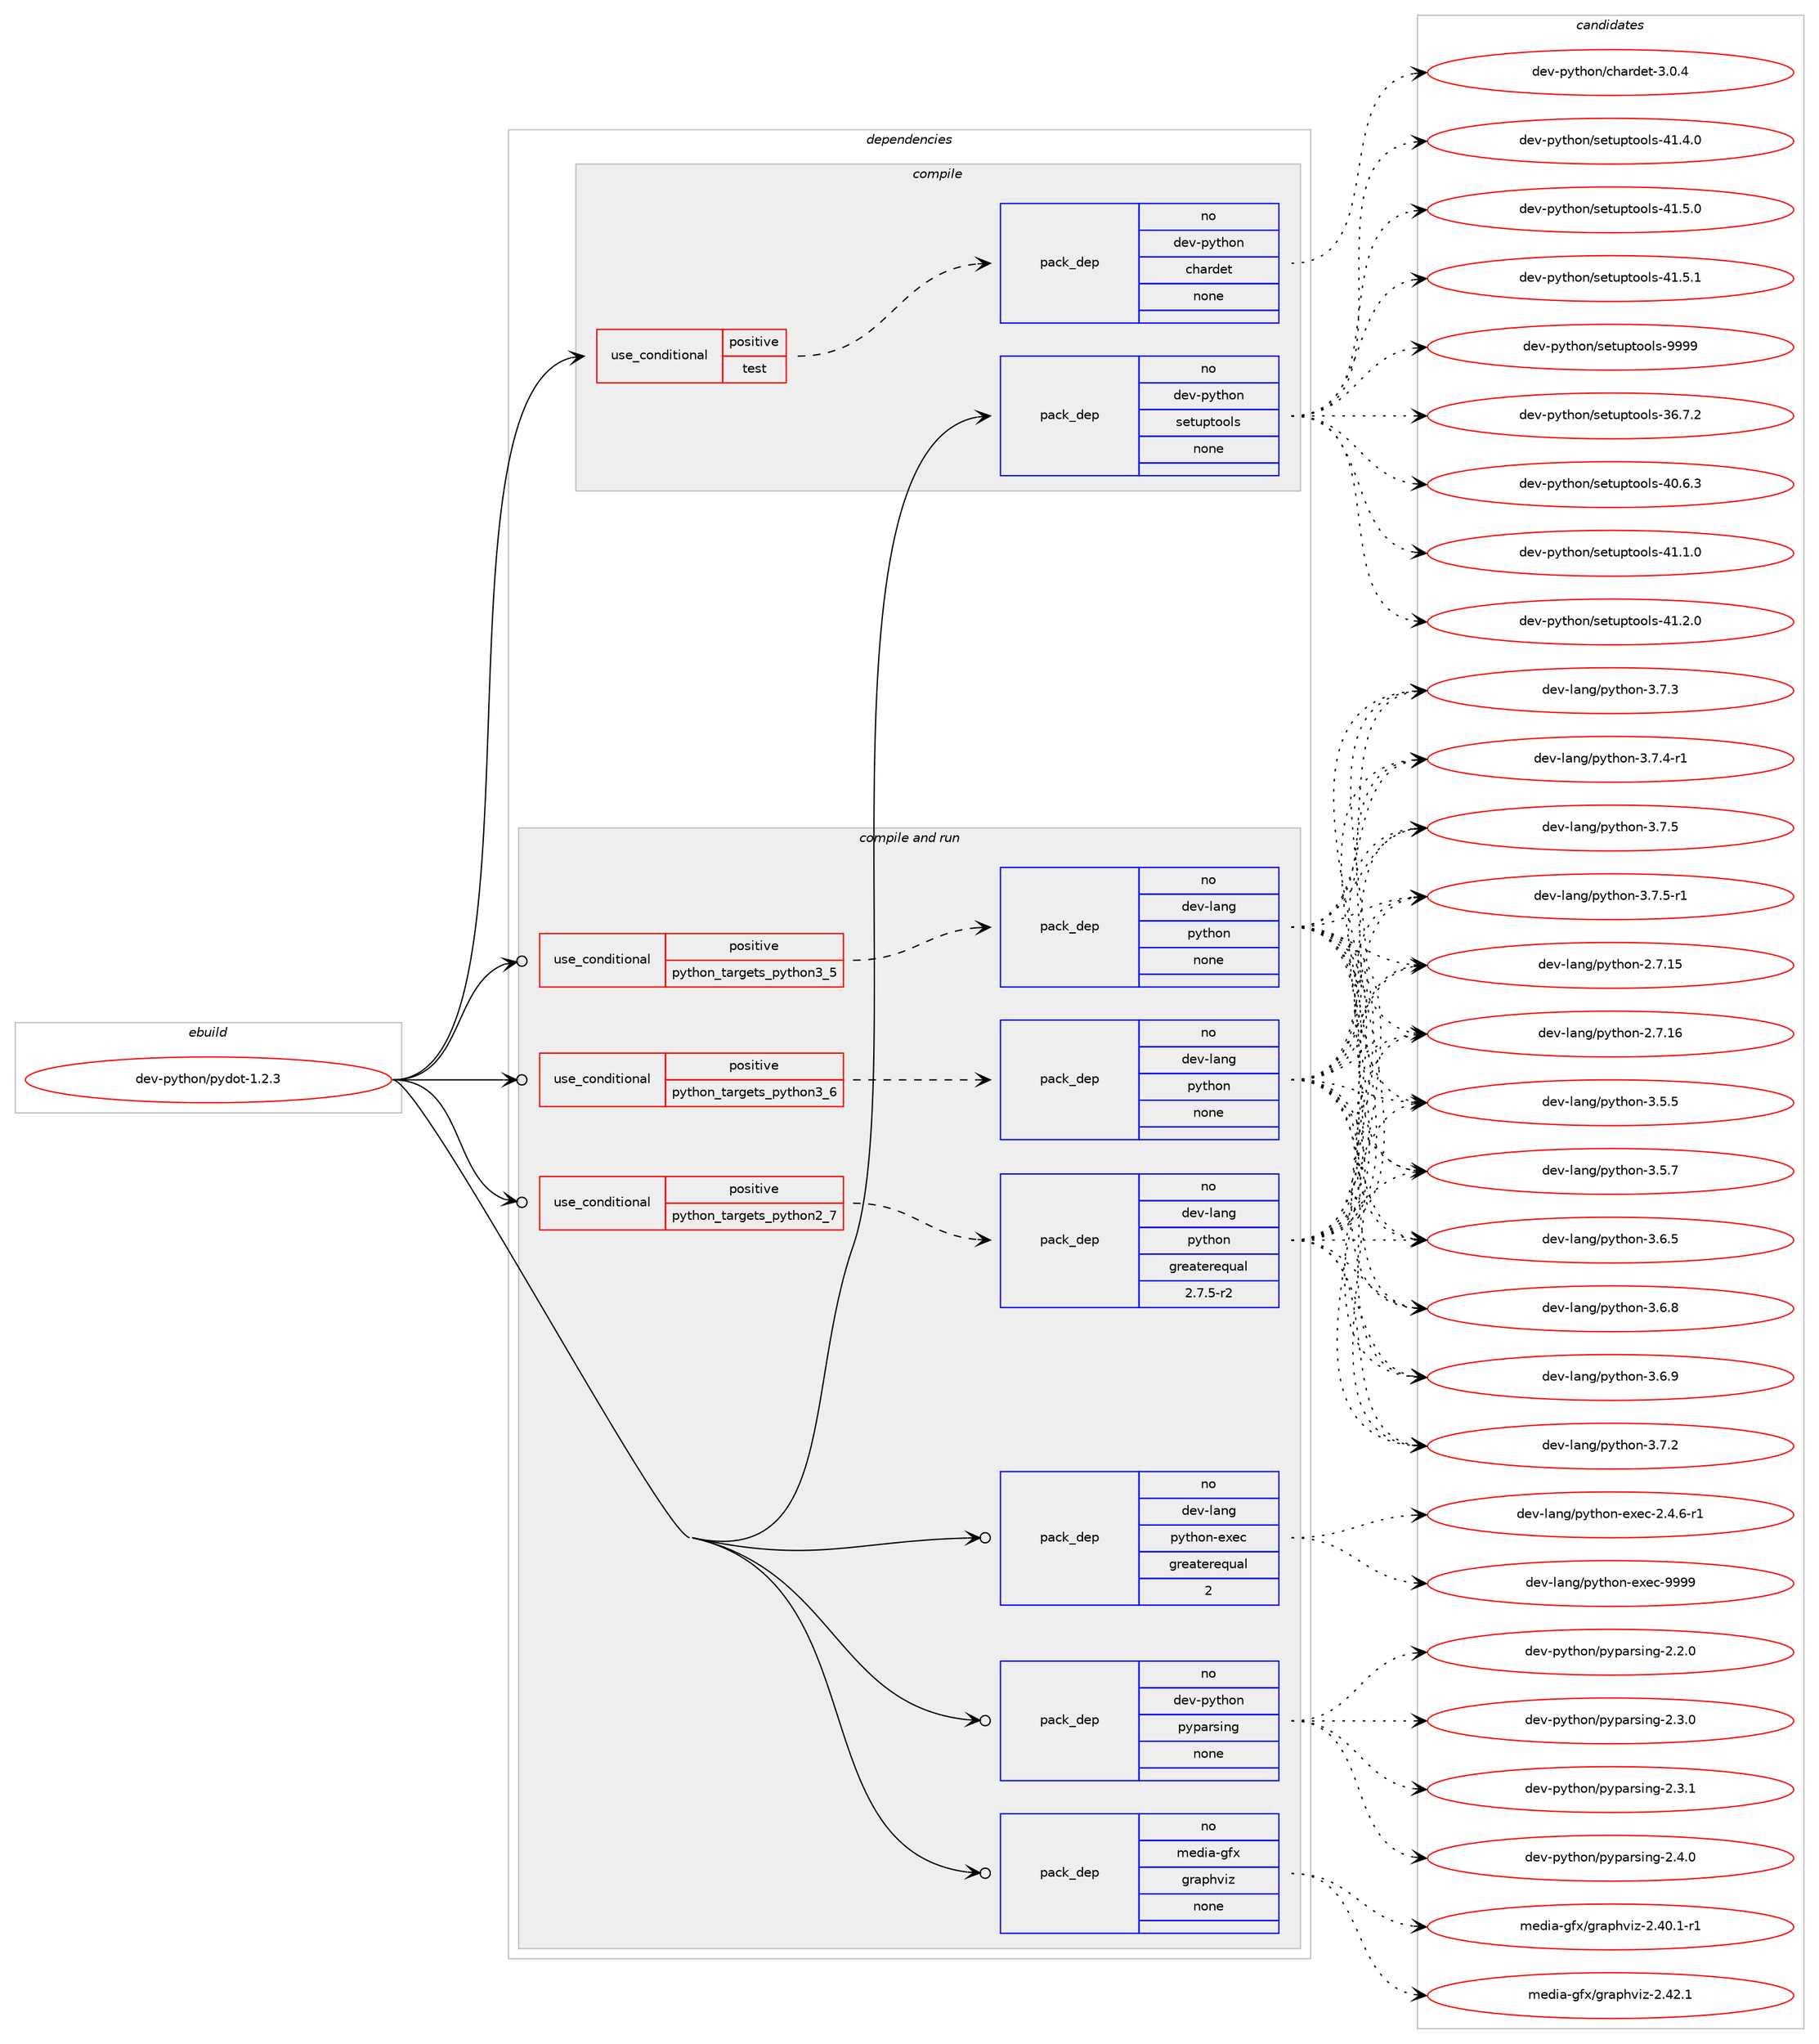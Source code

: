 digraph prolog {

# *************
# Graph options
# *************

newrank=true;
concentrate=true;
compound=true;
graph [rankdir=LR,fontname=Helvetica,fontsize=10,ranksep=1.5];#, ranksep=2.5, nodesep=0.2];
edge  [arrowhead=vee];
node  [fontname=Helvetica,fontsize=10];

# **********
# The ebuild
# **********

subgraph cluster_leftcol {
color=gray;
rank=same;
label=<<i>ebuild</i>>;
id [label="dev-python/pydot-1.2.3", color=red, width=4, href="../dev-python/pydot-1.2.3.svg"];
}

# ****************
# The dependencies
# ****************

subgraph cluster_midcol {
color=gray;
label=<<i>dependencies</i>>;
subgraph cluster_compile {
fillcolor="#eeeeee";
style=filled;
label=<<i>compile</i>>;
subgraph cond145697 {
dependency625342 [label=<<TABLE BORDER="0" CELLBORDER="1" CELLSPACING="0" CELLPADDING="4"><TR><TD ROWSPAN="3" CELLPADDING="10">use_conditional</TD></TR><TR><TD>positive</TD></TR><TR><TD>test</TD></TR></TABLE>>, shape=none, color=red];
subgraph pack467801 {
dependency625343 [label=<<TABLE BORDER="0" CELLBORDER="1" CELLSPACING="0" CELLPADDING="4" WIDTH="220"><TR><TD ROWSPAN="6" CELLPADDING="30">pack_dep</TD></TR><TR><TD WIDTH="110">no</TD></TR><TR><TD>dev-python</TD></TR><TR><TD>chardet</TD></TR><TR><TD>none</TD></TR><TR><TD></TD></TR></TABLE>>, shape=none, color=blue];
}
dependency625342:e -> dependency625343:w [weight=20,style="dashed",arrowhead="vee"];
}
id:e -> dependency625342:w [weight=20,style="solid",arrowhead="vee"];
subgraph pack467802 {
dependency625344 [label=<<TABLE BORDER="0" CELLBORDER="1" CELLSPACING="0" CELLPADDING="4" WIDTH="220"><TR><TD ROWSPAN="6" CELLPADDING="30">pack_dep</TD></TR><TR><TD WIDTH="110">no</TD></TR><TR><TD>dev-python</TD></TR><TR><TD>setuptools</TD></TR><TR><TD>none</TD></TR><TR><TD></TD></TR></TABLE>>, shape=none, color=blue];
}
id:e -> dependency625344:w [weight=20,style="solid",arrowhead="vee"];
}
subgraph cluster_compileandrun {
fillcolor="#eeeeee";
style=filled;
label=<<i>compile and run</i>>;
subgraph cond145698 {
dependency625345 [label=<<TABLE BORDER="0" CELLBORDER="1" CELLSPACING="0" CELLPADDING="4"><TR><TD ROWSPAN="3" CELLPADDING="10">use_conditional</TD></TR><TR><TD>positive</TD></TR><TR><TD>python_targets_python2_7</TD></TR></TABLE>>, shape=none, color=red];
subgraph pack467803 {
dependency625346 [label=<<TABLE BORDER="0" CELLBORDER="1" CELLSPACING="0" CELLPADDING="4" WIDTH="220"><TR><TD ROWSPAN="6" CELLPADDING="30">pack_dep</TD></TR><TR><TD WIDTH="110">no</TD></TR><TR><TD>dev-lang</TD></TR><TR><TD>python</TD></TR><TR><TD>greaterequal</TD></TR><TR><TD>2.7.5-r2</TD></TR></TABLE>>, shape=none, color=blue];
}
dependency625345:e -> dependency625346:w [weight=20,style="dashed",arrowhead="vee"];
}
id:e -> dependency625345:w [weight=20,style="solid",arrowhead="odotvee"];
subgraph cond145699 {
dependency625347 [label=<<TABLE BORDER="0" CELLBORDER="1" CELLSPACING="0" CELLPADDING="4"><TR><TD ROWSPAN="3" CELLPADDING="10">use_conditional</TD></TR><TR><TD>positive</TD></TR><TR><TD>python_targets_python3_5</TD></TR></TABLE>>, shape=none, color=red];
subgraph pack467804 {
dependency625348 [label=<<TABLE BORDER="0" CELLBORDER="1" CELLSPACING="0" CELLPADDING="4" WIDTH="220"><TR><TD ROWSPAN="6" CELLPADDING="30">pack_dep</TD></TR><TR><TD WIDTH="110">no</TD></TR><TR><TD>dev-lang</TD></TR><TR><TD>python</TD></TR><TR><TD>none</TD></TR><TR><TD></TD></TR></TABLE>>, shape=none, color=blue];
}
dependency625347:e -> dependency625348:w [weight=20,style="dashed",arrowhead="vee"];
}
id:e -> dependency625347:w [weight=20,style="solid",arrowhead="odotvee"];
subgraph cond145700 {
dependency625349 [label=<<TABLE BORDER="0" CELLBORDER="1" CELLSPACING="0" CELLPADDING="4"><TR><TD ROWSPAN="3" CELLPADDING="10">use_conditional</TD></TR><TR><TD>positive</TD></TR><TR><TD>python_targets_python3_6</TD></TR></TABLE>>, shape=none, color=red];
subgraph pack467805 {
dependency625350 [label=<<TABLE BORDER="0" CELLBORDER="1" CELLSPACING="0" CELLPADDING="4" WIDTH="220"><TR><TD ROWSPAN="6" CELLPADDING="30">pack_dep</TD></TR><TR><TD WIDTH="110">no</TD></TR><TR><TD>dev-lang</TD></TR><TR><TD>python</TD></TR><TR><TD>none</TD></TR><TR><TD></TD></TR></TABLE>>, shape=none, color=blue];
}
dependency625349:e -> dependency625350:w [weight=20,style="dashed",arrowhead="vee"];
}
id:e -> dependency625349:w [weight=20,style="solid",arrowhead="odotvee"];
subgraph pack467806 {
dependency625351 [label=<<TABLE BORDER="0" CELLBORDER="1" CELLSPACING="0" CELLPADDING="4" WIDTH="220"><TR><TD ROWSPAN="6" CELLPADDING="30">pack_dep</TD></TR><TR><TD WIDTH="110">no</TD></TR><TR><TD>dev-lang</TD></TR><TR><TD>python-exec</TD></TR><TR><TD>greaterequal</TD></TR><TR><TD>2</TD></TR></TABLE>>, shape=none, color=blue];
}
id:e -> dependency625351:w [weight=20,style="solid",arrowhead="odotvee"];
subgraph pack467807 {
dependency625352 [label=<<TABLE BORDER="0" CELLBORDER="1" CELLSPACING="0" CELLPADDING="4" WIDTH="220"><TR><TD ROWSPAN="6" CELLPADDING="30">pack_dep</TD></TR><TR><TD WIDTH="110">no</TD></TR><TR><TD>dev-python</TD></TR><TR><TD>pyparsing</TD></TR><TR><TD>none</TD></TR><TR><TD></TD></TR></TABLE>>, shape=none, color=blue];
}
id:e -> dependency625352:w [weight=20,style="solid",arrowhead="odotvee"];
subgraph pack467808 {
dependency625353 [label=<<TABLE BORDER="0" CELLBORDER="1" CELLSPACING="0" CELLPADDING="4" WIDTH="220"><TR><TD ROWSPAN="6" CELLPADDING="30">pack_dep</TD></TR><TR><TD WIDTH="110">no</TD></TR><TR><TD>media-gfx</TD></TR><TR><TD>graphviz</TD></TR><TR><TD>none</TD></TR><TR><TD></TD></TR></TABLE>>, shape=none, color=blue];
}
id:e -> dependency625353:w [weight=20,style="solid",arrowhead="odotvee"];
}
subgraph cluster_run {
fillcolor="#eeeeee";
style=filled;
label=<<i>run</i>>;
}
}

# **************
# The candidates
# **************

subgraph cluster_choices {
rank=same;
color=gray;
label=<<i>candidates</i>>;

subgraph choice467801 {
color=black;
nodesep=1;
choice10010111845112121116104111110479910497114100101116455146484652 [label="dev-python/chardet-3.0.4", color=red, width=4,href="../dev-python/chardet-3.0.4.svg"];
dependency625343:e -> choice10010111845112121116104111110479910497114100101116455146484652:w [style=dotted,weight="100"];
}
subgraph choice467802 {
color=black;
nodesep=1;
choice100101118451121211161041111104711510111611711211611111110811545515446554650 [label="dev-python/setuptools-36.7.2", color=red, width=4,href="../dev-python/setuptools-36.7.2.svg"];
choice100101118451121211161041111104711510111611711211611111110811545524846544651 [label="dev-python/setuptools-40.6.3", color=red, width=4,href="../dev-python/setuptools-40.6.3.svg"];
choice100101118451121211161041111104711510111611711211611111110811545524946494648 [label="dev-python/setuptools-41.1.0", color=red, width=4,href="../dev-python/setuptools-41.1.0.svg"];
choice100101118451121211161041111104711510111611711211611111110811545524946504648 [label="dev-python/setuptools-41.2.0", color=red, width=4,href="../dev-python/setuptools-41.2.0.svg"];
choice100101118451121211161041111104711510111611711211611111110811545524946524648 [label="dev-python/setuptools-41.4.0", color=red, width=4,href="../dev-python/setuptools-41.4.0.svg"];
choice100101118451121211161041111104711510111611711211611111110811545524946534648 [label="dev-python/setuptools-41.5.0", color=red, width=4,href="../dev-python/setuptools-41.5.0.svg"];
choice100101118451121211161041111104711510111611711211611111110811545524946534649 [label="dev-python/setuptools-41.5.1", color=red, width=4,href="../dev-python/setuptools-41.5.1.svg"];
choice10010111845112121116104111110471151011161171121161111111081154557575757 [label="dev-python/setuptools-9999", color=red, width=4,href="../dev-python/setuptools-9999.svg"];
dependency625344:e -> choice100101118451121211161041111104711510111611711211611111110811545515446554650:w [style=dotted,weight="100"];
dependency625344:e -> choice100101118451121211161041111104711510111611711211611111110811545524846544651:w [style=dotted,weight="100"];
dependency625344:e -> choice100101118451121211161041111104711510111611711211611111110811545524946494648:w [style=dotted,weight="100"];
dependency625344:e -> choice100101118451121211161041111104711510111611711211611111110811545524946504648:w [style=dotted,weight="100"];
dependency625344:e -> choice100101118451121211161041111104711510111611711211611111110811545524946524648:w [style=dotted,weight="100"];
dependency625344:e -> choice100101118451121211161041111104711510111611711211611111110811545524946534648:w [style=dotted,weight="100"];
dependency625344:e -> choice100101118451121211161041111104711510111611711211611111110811545524946534649:w [style=dotted,weight="100"];
dependency625344:e -> choice10010111845112121116104111110471151011161171121161111111081154557575757:w [style=dotted,weight="100"];
}
subgraph choice467803 {
color=black;
nodesep=1;
choice10010111845108971101034711212111610411111045504655464953 [label="dev-lang/python-2.7.15", color=red, width=4,href="../dev-lang/python-2.7.15.svg"];
choice10010111845108971101034711212111610411111045504655464954 [label="dev-lang/python-2.7.16", color=red, width=4,href="../dev-lang/python-2.7.16.svg"];
choice100101118451089711010347112121116104111110455146534653 [label="dev-lang/python-3.5.5", color=red, width=4,href="../dev-lang/python-3.5.5.svg"];
choice100101118451089711010347112121116104111110455146534655 [label="dev-lang/python-3.5.7", color=red, width=4,href="../dev-lang/python-3.5.7.svg"];
choice100101118451089711010347112121116104111110455146544653 [label="dev-lang/python-3.6.5", color=red, width=4,href="../dev-lang/python-3.6.5.svg"];
choice100101118451089711010347112121116104111110455146544656 [label="dev-lang/python-3.6.8", color=red, width=4,href="../dev-lang/python-3.6.8.svg"];
choice100101118451089711010347112121116104111110455146544657 [label="dev-lang/python-3.6.9", color=red, width=4,href="../dev-lang/python-3.6.9.svg"];
choice100101118451089711010347112121116104111110455146554650 [label="dev-lang/python-3.7.2", color=red, width=4,href="../dev-lang/python-3.7.2.svg"];
choice100101118451089711010347112121116104111110455146554651 [label="dev-lang/python-3.7.3", color=red, width=4,href="../dev-lang/python-3.7.3.svg"];
choice1001011184510897110103471121211161041111104551465546524511449 [label="dev-lang/python-3.7.4-r1", color=red, width=4,href="../dev-lang/python-3.7.4-r1.svg"];
choice100101118451089711010347112121116104111110455146554653 [label="dev-lang/python-3.7.5", color=red, width=4,href="../dev-lang/python-3.7.5.svg"];
choice1001011184510897110103471121211161041111104551465546534511449 [label="dev-lang/python-3.7.5-r1", color=red, width=4,href="../dev-lang/python-3.7.5-r1.svg"];
dependency625346:e -> choice10010111845108971101034711212111610411111045504655464953:w [style=dotted,weight="100"];
dependency625346:e -> choice10010111845108971101034711212111610411111045504655464954:w [style=dotted,weight="100"];
dependency625346:e -> choice100101118451089711010347112121116104111110455146534653:w [style=dotted,weight="100"];
dependency625346:e -> choice100101118451089711010347112121116104111110455146534655:w [style=dotted,weight="100"];
dependency625346:e -> choice100101118451089711010347112121116104111110455146544653:w [style=dotted,weight="100"];
dependency625346:e -> choice100101118451089711010347112121116104111110455146544656:w [style=dotted,weight="100"];
dependency625346:e -> choice100101118451089711010347112121116104111110455146544657:w [style=dotted,weight="100"];
dependency625346:e -> choice100101118451089711010347112121116104111110455146554650:w [style=dotted,weight="100"];
dependency625346:e -> choice100101118451089711010347112121116104111110455146554651:w [style=dotted,weight="100"];
dependency625346:e -> choice1001011184510897110103471121211161041111104551465546524511449:w [style=dotted,weight="100"];
dependency625346:e -> choice100101118451089711010347112121116104111110455146554653:w [style=dotted,weight="100"];
dependency625346:e -> choice1001011184510897110103471121211161041111104551465546534511449:w [style=dotted,weight="100"];
}
subgraph choice467804 {
color=black;
nodesep=1;
choice10010111845108971101034711212111610411111045504655464953 [label="dev-lang/python-2.7.15", color=red, width=4,href="../dev-lang/python-2.7.15.svg"];
choice10010111845108971101034711212111610411111045504655464954 [label="dev-lang/python-2.7.16", color=red, width=4,href="../dev-lang/python-2.7.16.svg"];
choice100101118451089711010347112121116104111110455146534653 [label="dev-lang/python-3.5.5", color=red, width=4,href="../dev-lang/python-3.5.5.svg"];
choice100101118451089711010347112121116104111110455146534655 [label="dev-lang/python-3.5.7", color=red, width=4,href="../dev-lang/python-3.5.7.svg"];
choice100101118451089711010347112121116104111110455146544653 [label="dev-lang/python-3.6.5", color=red, width=4,href="../dev-lang/python-3.6.5.svg"];
choice100101118451089711010347112121116104111110455146544656 [label="dev-lang/python-3.6.8", color=red, width=4,href="../dev-lang/python-3.6.8.svg"];
choice100101118451089711010347112121116104111110455146544657 [label="dev-lang/python-3.6.9", color=red, width=4,href="../dev-lang/python-3.6.9.svg"];
choice100101118451089711010347112121116104111110455146554650 [label="dev-lang/python-3.7.2", color=red, width=4,href="../dev-lang/python-3.7.2.svg"];
choice100101118451089711010347112121116104111110455146554651 [label="dev-lang/python-3.7.3", color=red, width=4,href="../dev-lang/python-3.7.3.svg"];
choice1001011184510897110103471121211161041111104551465546524511449 [label="dev-lang/python-3.7.4-r1", color=red, width=4,href="../dev-lang/python-3.7.4-r1.svg"];
choice100101118451089711010347112121116104111110455146554653 [label="dev-lang/python-3.7.5", color=red, width=4,href="../dev-lang/python-3.7.5.svg"];
choice1001011184510897110103471121211161041111104551465546534511449 [label="dev-lang/python-3.7.5-r1", color=red, width=4,href="../dev-lang/python-3.7.5-r1.svg"];
dependency625348:e -> choice10010111845108971101034711212111610411111045504655464953:w [style=dotted,weight="100"];
dependency625348:e -> choice10010111845108971101034711212111610411111045504655464954:w [style=dotted,weight="100"];
dependency625348:e -> choice100101118451089711010347112121116104111110455146534653:w [style=dotted,weight="100"];
dependency625348:e -> choice100101118451089711010347112121116104111110455146534655:w [style=dotted,weight="100"];
dependency625348:e -> choice100101118451089711010347112121116104111110455146544653:w [style=dotted,weight="100"];
dependency625348:e -> choice100101118451089711010347112121116104111110455146544656:w [style=dotted,weight="100"];
dependency625348:e -> choice100101118451089711010347112121116104111110455146544657:w [style=dotted,weight="100"];
dependency625348:e -> choice100101118451089711010347112121116104111110455146554650:w [style=dotted,weight="100"];
dependency625348:e -> choice100101118451089711010347112121116104111110455146554651:w [style=dotted,weight="100"];
dependency625348:e -> choice1001011184510897110103471121211161041111104551465546524511449:w [style=dotted,weight="100"];
dependency625348:e -> choice100101118451089711010347112121116104111110455146554653:w [style=dotted,weight="100"];
dependency625348:e -> choice1001011184510897110103471121211161041111104551465546534511449:w [style=dotted,weight="100"];
}
subgraph choice467805 {
color=black;
nodesep=1;
choice10010111845108971101034711212111610411111045504655464953 [label="dev-lang/python-2.7.15", color=red, width=4,href="../dev-lang/python-2.7.15.svg"];
choice10010111845108971101034711212111610411111045504655464954 [label="dev-lang/python-2.7.16", color=red, width=4,href="../dev-lang/python-2.7.16.svg"];
choice100101118451089711010347112121116104111110455146534653 [label="dev-lang/python-3.5.5", color=red, width=4,href="../dev-lang/python-3.5.5.svg"];
choice100101118451089711010347112121116104111110455146534655 [label="dev-lang/python-3.5.7", color=red, width=4,href="../dev-lang/python-3.5.7.svg"];
choice100101118451089711010347112121116104111110455146544653 [label="dev-lang/python-3.6.5", color=red, width=4,href="../dev-lang/python-3.6.5.svg"];
choice100101118451089711010347112121116104111110455146544656 [label="dev-lang/python-3.6.8", color=red, width=4,href="../dev-lang/python-3.6.8.svg"];
choice100101118451089711010347112121116104111110455146544657 [label="dev-lang/python-3.6.9", color=red, width=4,href="../dev-lang/python-3.6.9.svg"];
choice100101118451089711010347112121116104111110455146554650 [label="dev-lang/python-3.7.2", color=red, width=4,href="../dev-lang/python-3.7.2.svg"];
choice100101118451089711010347112121116104111110455146554651 [label="dev-lang/python-3.7.3", color=red, width=4,href="../dev-lang/python-3.7.3.svg"];
choice1001011184510897110103471121211161041111104551465546524511449 [label="dev-lang/python-3.7.4-r1", color=red, width=4,href="../dev-lang/python-3.7.4-r1.svg"];
choice100101118451089711010347112121116104111110455146554653 [label="dev-lang/python-3.7.5", color=red, width=4,href="../dev-lang/python-3.7.5.svg"];
choice1001011184510897110103471121211161041111104551465546534511449 [label="dev-lang/python-3.7.5-r1", color=red, width=4,href="../dev-lang/python-3.7.5-r1.svg"];
dependency625350:e -> choice10010111845108971101034711212111610411111045504655464953:w [style=dotted,weight="100"];
dependency625350:e -> choice10010111845108971101034711212111610411111045504655464954:w [style=dotted,weight="100"];
dependency625350:e -> choice100101118451089711010347112121116104111110455146534653:w [style=dotted,weight="100"];
dependency625350:e -> choice100101118451089711010347112121116104111110455146534655:w [style=dotted,weight="100"];
dependency625350:e -> choice100101118451089711010347112121116104111110455146544653:w [style=dotted,weight="100"];
dependency625350:e -> choice100101118451089711010347112121116104111110455146544656:w [style=dotted,weight="100"];
dependency625350:e -> choice100101118451089711010347112121116104111110455146544657:w [style=dotted,weight="100"];
dependency625350:e -> choice100101118451089711010347112121116104111110455146554650:w [style=dotted,weight="100"];
dependency625350:e -> choice100101118451089711010347112121116104111110455146554651:w [style=dotted,weight="100"];
dependency625350:e -> choice1001011184510897110103471121211161041111104551465546524511449:w [style=dotted,weight="100"];
dependency625350:e -> choice100101118451089711010347112121116104111110455146554653:w [style=dotted,weight="100"];
dependency625350:e -> choice1001011184510897110103471121211161041111104551465546534511449:w [style=dotted,weight="100"];
}
subgraph choice467806 {
color=black;
nodesep=1;
choice10010111845108971101034711212111610411111045101120101994550465246544511449 [label="dev-lang/python-exec-2.4.6-r1", color=red, width=4,href="../dev-lang/python-exec-2.4.6-r1.svg"];
choice10010111845108971101034711212111610411111045101120101994557575757 [label="dev-lang/python-exec-9999", color=red, width=4,href="../dev-lang/python-exec-9999.svg"];
dependency625351:e -> choice10010111845108971101034711212111610411111045101120101994550465246544511449:w [style=dotted,weight="100"];
dependency625351:e -> choice10010111845108971101034711212111610411111045101120101994557575757:w [style=dotted,weight="100"];
}
subgraph choice467807 {
color=black;
nodesep=1;
choice100101118451121211161041111104711212111297114115105110103455046504648 [label="dev-python/pyparsing-2.2.0", color=red, width=4,href="../dev-python/pyparsing-2.2.0.svg"];
choice100101118451121211161041111104711212111297114115105110103455046514648 [label="dev-python/pyparsing-2.3.0", color=red, width=4,href="../dev-python/pyparsing-2.3.0.svg"];
choice100101118451121211161041111104711212111297114115105110103455046514649 [label="dev-python/pyparsing-2.3.1", color=red, width=4,href="../dev-python/pyparsing-2.3.1.svg"];
choice100101118451121211161041111104711212111297114115105110103455046524648 [label="dev-python/pyparsing-2.4.0", color=red, width=4,href="../dev-python/pyparsing-2.4.0.svg"];
dependency625352:e -> choice100101118451121211161041111104711212111297114115105110103455046504648:w [style=dotted,weight="100"];
dependency625352:e -> choice100101118451121211161041111104711212111297114115105110103455046514648:w [style=dotted,weight="100"];
dependency625352:e -> choice100101118451121211161041111104711212111297114115105110103455046514649:w [style=dotted,weight="100"];
dependency625352:e -> choice100101118451121211161041111104711212111297114115105110103455046524648:w [style=dotted,weight="100"];
}
subgraph choice467808 {
color=black;
nodesep=1;
choice10910110010597451031021204710311497112104118105122455046524846494511449 [label="media-gfx/graphviz-2.40.1-r1", color=red, width=4,href="../media-gfx/graphviz-2.40.1-r1.svg"];
choice1091011001059745103102120471031149711210411810512245504652504649 [label="media-gfx/graphviz-2.42.1", color=red, width=4,href="../media-gfx/graphviz-2.42.1.svg"];
dependency625353:e -> choice10910110010597451031021204710311497112104118105122455046524846494511449:w [style=dotted,weight="100"];
dependency625353:e -> choice1091011001059745103102120471031149711210411810512245504652504649:w [style=dotted,weight="100"];
}
}

}
